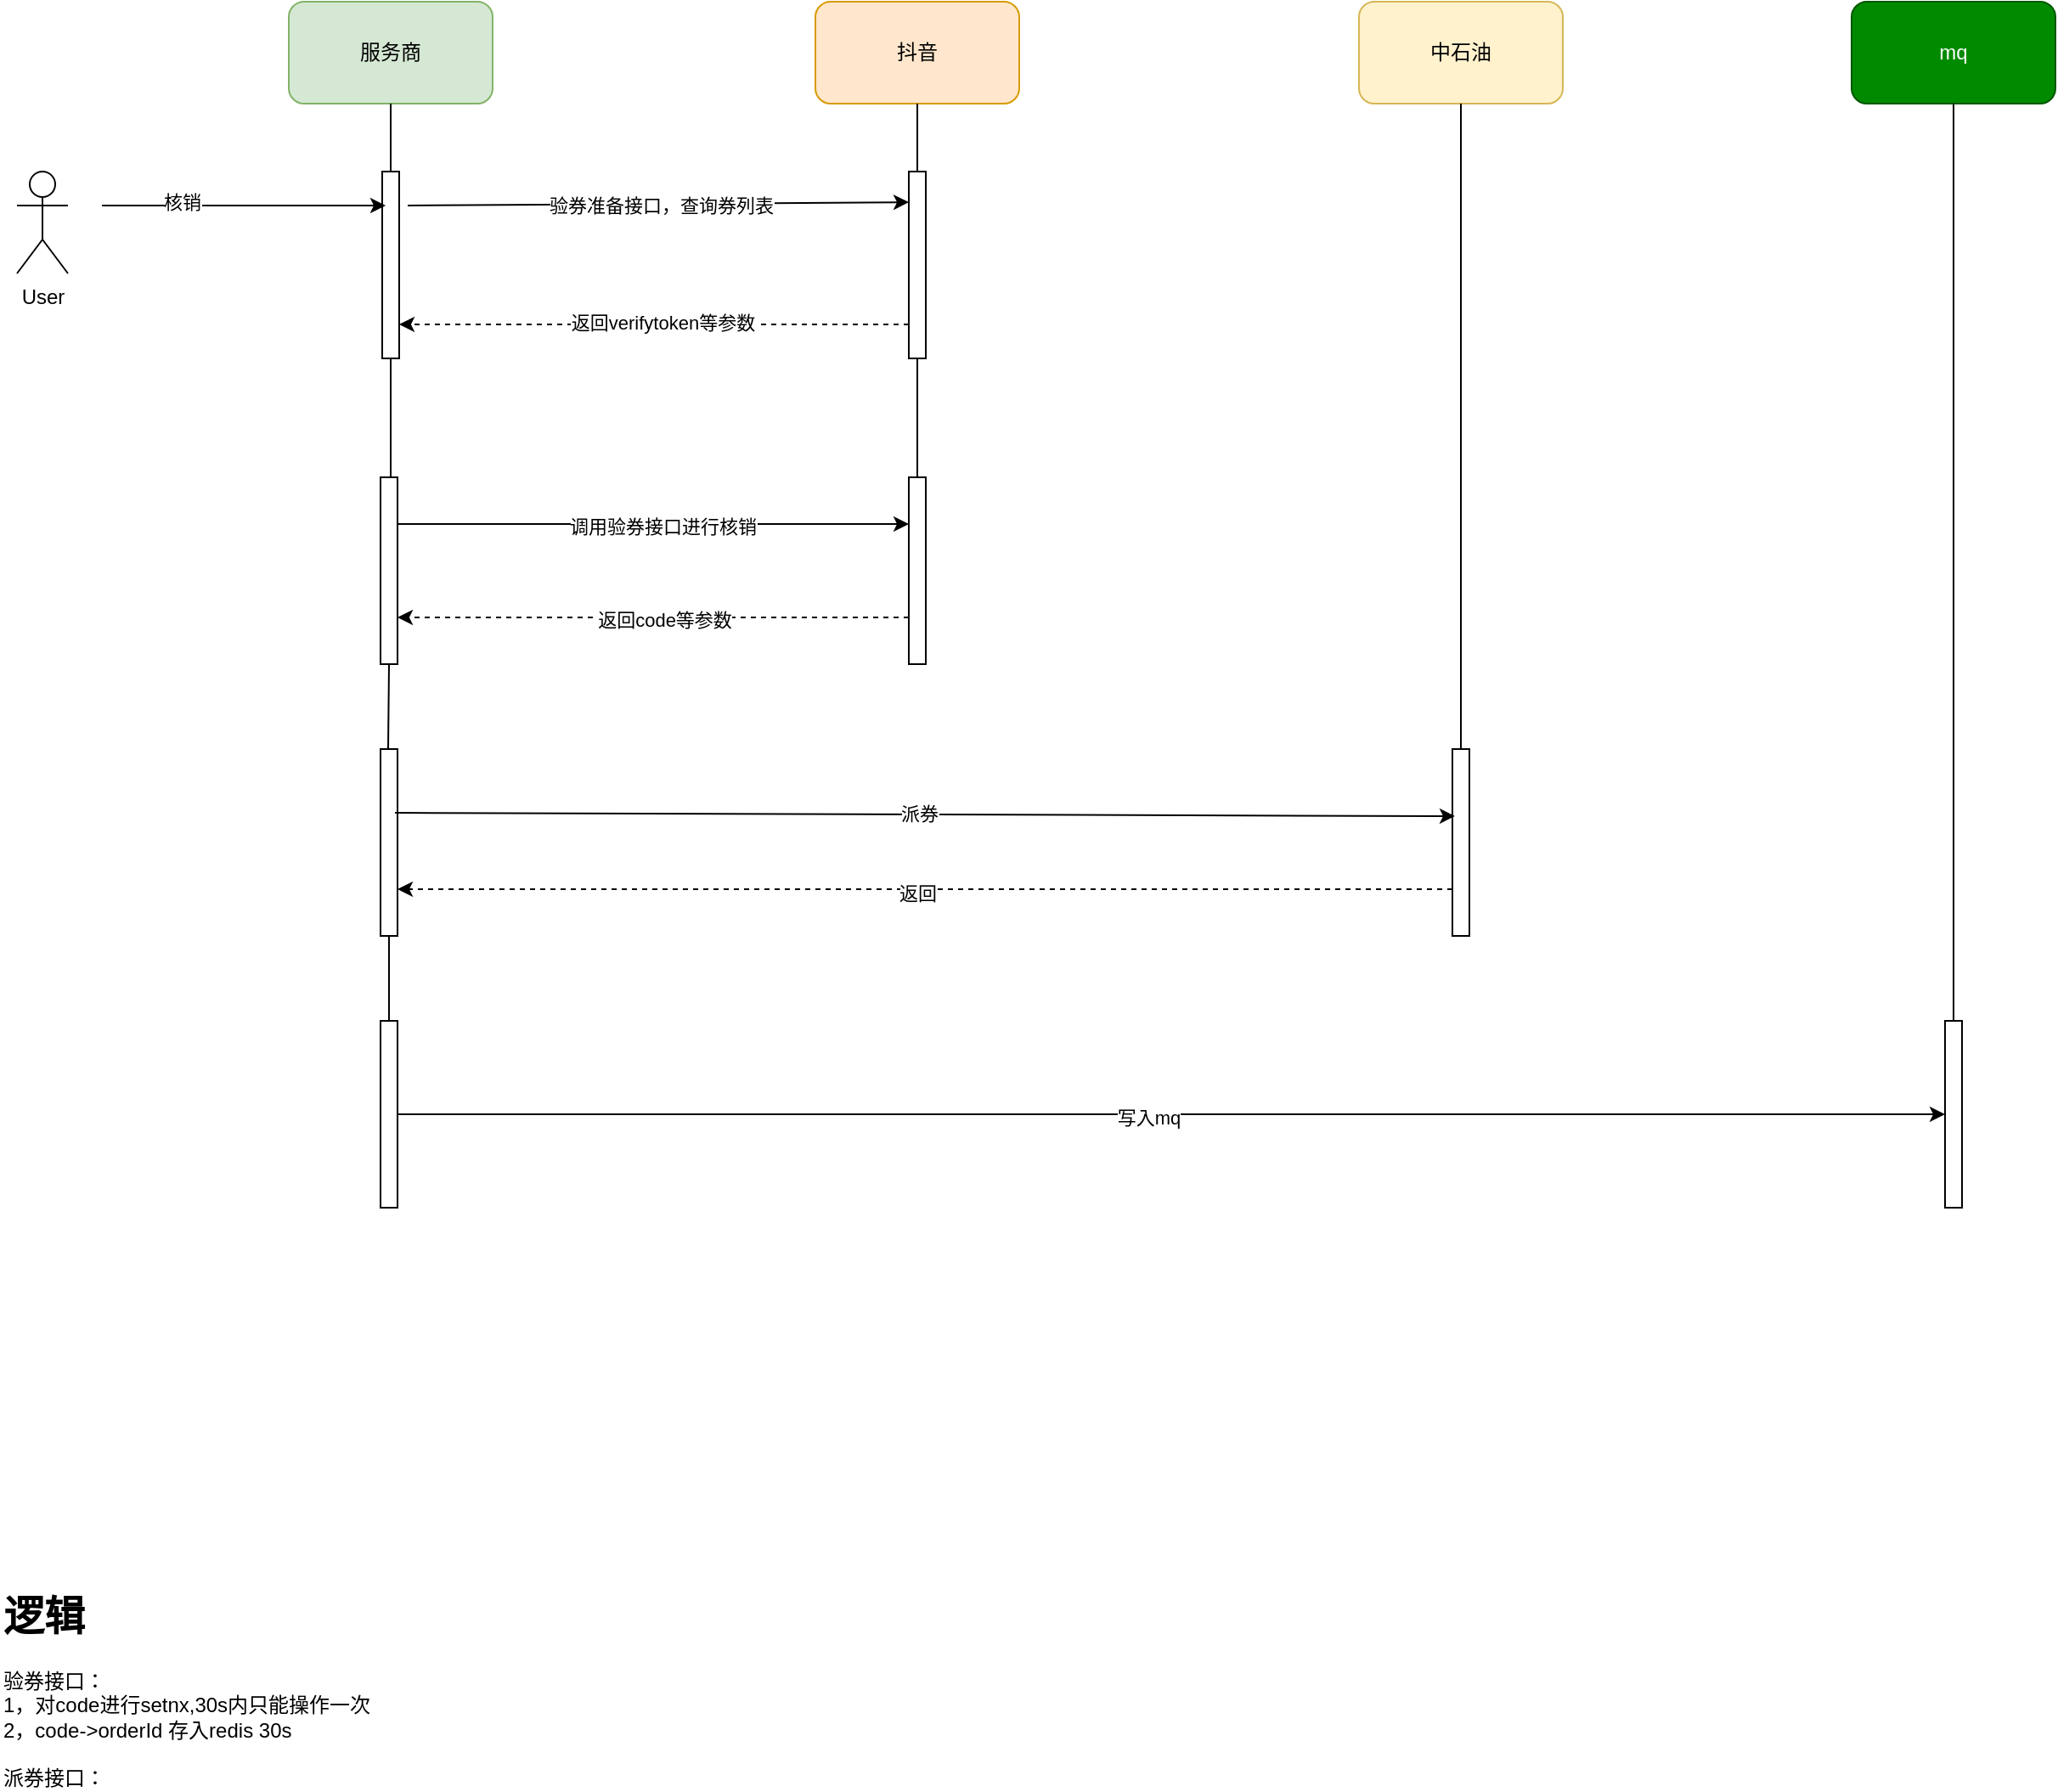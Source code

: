 <mxfile version="24.3.1" type="github">
  <diagram name="第 1 页" id="pve0NRQpCfyvnFZcZqz9">
    <mxGraphModel dx="1420" dy="705" grid="1" gridSize="10" guides="1" tooltips="1" connect="1" arrows="1" fold="1" page="1" pageScale="1" pageWidth="827" pageHeight="1169" background="none" math="0" shadow="0">
      <root>
        <mxCell id="0" />
        <mxCell id="1" parent="0" />
        <mxCell id="o8nqJPVt-zvEMNnkmq4Q-1" value="服务商" style="rounded=1;whiteSpace=wrap;html=1;fillColor=#d5e8d4;strokeColor=#82b366;" parent="1" vertex="1">
          <mxGeometry x="310" width="120" height="60" as="geometry" />
        </mxCell>
        <mxCell id="o8nqJPVt-zvEMNnkmq4Q-2" value="User&lt;div&gt;&lt;br&gt;&lt;/div&gt;" style="shape=umlActor;verticalLabelPosition=bottom;verticalAlign=top;html=1;outlineConnect=0;" parent="1" vertex="1">
          <mxGeometry x="150" y="100" width="30" height="60" as="geometry" />
        </mxCell>
        <mxCell id="o8nqJPVt-zvEMNnkmq4Q-5" value="抖音" style="rounded=1;whiteSpace=wrap;html=1;fillColor=#ffe6cc;strokeColor=#d79b00;" parent="1" vertex="1">
          <mxGeometry x="620" width="120" height="60" as="geometry" />
        </mxCell>
        <mxCell id="o8nqJPVt-zvEMNnkmq4Q-9" value="" style="rounded=0;whiteSpace=wrap;html=1;direction=south;" parent="1" vertex="1">
          <mxGeometry x="365" y="100" width="10" height="110" as="geometry" />
        </mxCell>
        <mxCell id="o8nqJPVt-zvEMNnkmq4Q-11" value="" style="endArrow=none;html=1;rounded=0;entryX=0.5;entryY=1;entryDx=0;entryDy=0;exitX=0;exitY=0.5;exitDx=0;exitDy=0;" parent="1" source="o8nqJPVt-zvEMNnkmq4Q-9" target="o8nqJPVt-zvEMNnkmq4Q-1" edge="1">
          <mxGeometry width="50" height="50" relative="1" as="geometry">
            <mxPoint x="450" y="140" as="sourcePoint" />
            <mxPoint x="500" y="90" as="targetPoint" />
          </mxGeometry>
        </mxCell>
        <mxCell id="o8nqJPVt-zvEMNnkmq4Q-12" value="" style="endArrow=classic;html=1;rounded=0;entryX=0.182;entryY=0.8;entryDx=0;entryDy=0;entryPerimeter=0;" parent="1" target="o8nqJPVt-zvEMNnkmq4Q-9" edge="1">
          <mxGeometry width="50" height="50" relative="1" as="geometry">
            <mxPoint x="200" y="120" as="sourcePoint" />
            <mxPoint x="360" y="120" as="targetPoint" />
          </mxGeometry>
        </mxCell>
        <mxCell id="o8nqJPVt-zvEMNnkmq4Q-14" value="核销" style="edgeLabel;html=1;align=center;verticalAlign=middle;resizable=0;points=[];" parent="o8nqJPVt-zvEMNnkmq4Q-12" vertex="1" connectable="0">
          <mxGeometry x="-0.438" y="2" relative="1" as="geometry">
            <mxPoint as="offset" />
          </mxGeometry>
        </mxCell>
        <mxCell id="o8nqJPVt-zvEMNnkmq4Q-19" value="" style="endArrow=classic;html=1;rounded=0;exitX=0.182;exitY=-0.5;exitDx=0;exitDy=0;exitPerimeter=0;entryX=0.164;entryY=1;entryDx=0;entryDy=0;entryPerimeter=0;" parent="1" source="o8nqJPVt-zvEMNnkmq4Q-9" target="o8nqJPVt-zvEMNnkmq4Q-22" edge="1">
          <mxGeometry width="50" height="50" relative="1" as="geometry">
            <mxPoint x="450" y="140" as="sourcePoint" />
            <mxPoint x="654" y="118.37" as="targetPoint" />
          </mxGeometry>
        </mxCell>
        <mxCell id="o8nqJPVt-zvEMNnkmq4Q-20" value="验券准备接口，查询券列表" style="edgeLabel;html=1;align=center;verticalAlign=middle;resizable=0;points=[];" parent="o8nqJPVt-zvEMNnkmq4Q-19" vertex="1" connectable="0">
          <mxGeometry x="-0.633" relative="1" as="geometry">
            <mxPoint x="95" as="offset" />
          </mxGeometry>
        </mxCell>
        <mxCell id="nJhTN-xELW21ojM_PChQ-7" value="" style="edgeStyle=orthogonalEdgeStyle;rounded=0;orthogonalLoop=1;jettySize=auto;html=1;strokeColor=default;strokeWidth=1;endArrow=none;endFill=0;" parent="1" source="o8nqJPVt-zvEMNnkmq4Q-22" target="nJhTN-xELW21ojM_PChQ-2" edge="1">
          <mxGeometry relative="1" as="geometry" />
        </mxCell>
        <mxCell id="nJhTN-xELW21ojM_PChQ-9" style="edgeStyle=orthogonalEdgeStyle;rounded=0;orthogonalLoop=1;jettySize=auto;html=1;entryX=0.5;entryY=0;entryDx=0;entryDy=0;dashed=1;" parent="1" edge="1">
          <mxGeometry relative="1" as="geometry">
            <mxPoint x="675" y="190" as="sourcePoint" />
            <mxPoint x="375" y="190" as="targetPoint" />
          </mxGeometry>
        </mxCell>
        <mxCell id="nJhTN-xELW21ojM_PChQ-10" value="返回verifytoken等参数" style="edgeLabel;html=1;align=center;verticalAlign=middle;resizable=0;points=[];" parent="nJhTN-xELW21ojM_PChQ-9" vertex="1" connectable="0">
          <mxGeometry x="0.263" y="-1" relative="1" as="geometry">
            <mxPoint x="44" as="offset" />
          </mxGeometry>
        </mxCell>
        <mxCell id="o8nqJPVt-zvEMNnkmq4Q-22" value="" style="rounded=0;whiteSpace=wrap;html=1;direction=south;" parent="1" vertex="1">
          <mxGeometry x="675" y="100" width="10" height="110" as="geometry" />
        </mxCell>
        <mxCell id="nJhTN-xELW21ojM_PChQ-1" value="" style="rounded=0;whiteSpace=wrap;html=1;direction=south;" parent="1" vertex="1">
          <mxGeometry x="364" y="280" width="10" height="110" as="geometry" />
        </mxCell>
        <mxCell id="nJhTN-xELW21ojM_PChQ-2" value="" style="rounded=0;whiteSpace=wrap;html=1;direction=south;" parent="1" vertex="1">
          <mxGeometry x="675" y="280" width="10" height="110" as="geometry" />
        </mxCell>
        <mxCell id="nJhTN-xELW21ojM_PChQ-5" value="" style="endArrow=none;html=1;rounded=0;" parent="1" edge="1">
          <mxGeometry width="50" height="50" relative="1" as="geometry">
            <mxPoint x="370" y="280" as="sourcePoint" />
            <mxPoint x="370" y="210" as="targetPoint" />
          </mxGeometry>
        </mxCell>
        <mxCell id="nJhTN-xELW21ojM_PChQ-20" value="" style="endArrow=classic;html=1;rounded=0;exitX=0.25;exitY=0;exitDx=0;exitDy=0;entryX=0.25;entryY=1;entryDx=0;entryDy=0;" parent="1" source="nJhTN-xELW21ojM_PChQ-1" target="nJhTN-xELW21ojM_PChQ-2" edge="1">
          <mxGeometry width="50" height="50" relative="1" as="geometry">
            <mxPoint x="400" y="250" as="sourcePoint" />
            <mxPoint x="670" y="308" as="targetPoint" />
          </mxGeometry>
        </mxCell>
        <mxCell id="nJhTN-xELW21ojM_PChQ-21" value="调用验券接口进行核销" style="edgeLabel;html=1;align=center;verticalAlign=middle;resizable=0;points=[];" parent="nJhTN-xELW21ojM_PChQ-20" vertex="1" connectable="0">
          <mxGeometry x="0.032" relative="1" as="geometry">
            <mxPoint y="1" as="offset" />
          </mxGeometry>
        </mxCell>
        <mxCell id="nJhTN-xELW21ojM_PChQ-23" value="" style="endArrow=classic;html=1;rounded=0;entryX=0.75;entryY=0;entryDx=0;entryDy=0;exitX=0.75;exitY=1;exitDx=0;exitDy=0;dashed=1;" parent="1" source="nJhTN-xELW21ojM_PChQ-2" target="nJhTN-xELW21ojM_PChQ-1" edge="1">
          <mxGeometry width="50" height="50" relative="1" as="geometry">
            <mxPoint x="400" y="250" as="sourcePoint" />
            <mxPoint x="450" y="200" as="targetPoint" />
          </mxGeometry>
        </mxCell>
        <mxCell id="nJhTN-xELW21ojM_PChQ-24" value="返回code等参数" style="edgeLabel;html=1;align=center;verticalAlign=middle;resizable=0;points=[];" parent="nJhTN-xELW21ojM_PChQ-23" vertex="1" connectable="0">
          <mxGeometry x="0.193" y="1" relative="1" as="geometry">
            <mxPoint x="35" as="offset" />
          </mxGeometry>
        </mxCell>
        <mxCell id="nJhTN-xELW21ojM_PChQ-25" value="中石油" style="rounded=1;whiteSpace=wrap;html=1;fillColor=#fff2cc;strokeColor=#d6b656;" parent="1" vertex="1">
          <mxGeometry x="940" width="120" height="60" as="geometry" />
        </mxCell>
        <mxCell id="nJhTN-xELW21ojM_PChQ-26" value="" style="rounded=0;whiteSpace=wrap;html=1;direction=south;" parent="1" vertex="1">
          <mxGeometry x="364" y="440" width="10" height="110" as="geometry" />
        </mxCell>
        <mxCell id="nJhTN-xELW21ojM_PChQ-27" value="" style="endArrow=none;html=1;rounded=0;" parent="1" edge="1">
          <mxGeometry width="50" height="50" relative="1" as="geometry">
            <mxPoint x="368.5" y="440" as="sourcePoint" />
            <mxPoint x="369" y="390" as="targetPoint" />
          </mxGeometry>
        </mxCell>
        <mxCell id="nJhTN-xELW21ojM_PChQ-28" value="" style="rounded=0;whiteSpace=wrap;html=1;direction=south;" parent="1" vertex="1">
          <mxGeometry x="995" y="440" width="10" height="110" as="geometry" />
        </mxCell>
        <mxCell id="nJhTN-xELW21ojM_PChQ-29" value="" style="edgeStyle=orthogonalEdgeStyle;rounded=0;orthogonalLoop=1;jettySize=auto;html=1;strokeColor=default;strokeWidth=1;endArrow=none;endFill=0;" parent="1" source="o8nqJPVt-zvEMNnkmq4Q-22" target="nJhTN-xELW21ojM_PChQ-2" edge="1">
          <mxGeometry relative="1" as="geometry">
            <mxPoint x="680" y="210" as="sourcePoint" />
            <mxPoint x="680" y="280" as="targetPoint" />
            <Array as="points">
              <mxPoint x="680" y="100" />
              <mxPoint x="680" y="100" />
            </Array>
          </mxGeometry>
        </mxCell>
        <mxCell id="nJhTN-xELW21ojM_PChQ-30" value="" style="edgeStyle=orthogonalEdgeStyle;rounded=0;orthogonalLoop=1;jettySize=auto;html=1;strokeColor=default;strokeWidth=1;endArrow=none;endFill=0;" parent="1" source="o8nqJPVt-zvEMNnkmq4Q-22" target="nJhTN-xELW21ojM_PChQ-2" edge="1">
          <mxGeometry relative="1" as="geometry">
            <mxPoint x="680" y="210" as="sourcePoint" />
            <mxPoint x="680" y="280" as="targetPoint" />
            <Array as="points">
              <mxPoint x="680" y="100" />
              <mxPoint x="680" y="100" />
            </Array>
          </mxGeometry>
        </mxCell>
        <mxCell id="nJhTN-xELW21ojM_PChQ-31" value="" style="edgeStyle=orthogonalEdgeStyle;rounded=0;orthogonalLoop=1;jettySize=auto;html=1;strokeColor=default;strokeWidth=1;endArrow=none;endFill=0;" parent="1" source="o8nqJPVt-zvEMNnkmq4Q-22" target="nJhTN-xELW21ojM_PChQ-2" edge="1">
          <mxGeometry relative="1" as="geometry">
            <mxPoint x="680" y="210" as="sourcePoint" />
            <mxPoint x="680" y="280" as="targetPoint" />
            <Array as="points">
              <mxPoint x="680" y="150" />
            </Array>
          </mxGeometry>
        </mxCell>
        <mxCell id="nJhTN-xELW21ojM_PChQ-32" value="" style="endArrow=none;html=1;rounded=0;entryX=0.5;entryY=1;entryDx=0;entryDy=0;exitX=0;exitY=0.5;exitDx=0;exitDy=0;" parent="1" source="o8nqJPVt-zvEMNnkmq4Q-22" target="o8nqJPVt-zvEMNnkmq4Q-5" edge="1">
          <mxGeometry width="50" height="50" relative="1" as="geometry">
            <mxPoint x="580" y="330" as="sourcePoint" />
            <mxPoint x="630" y="280" as="targetPoint" />
          </mxGeometry>
        </mxCell>
        <mxCell id="nJhTN-xELW21ojM_PChQ-33" value="" style="endArrow=none;html=1;rounded=0;entryX=0.5;entryY=1;entryDx=0;entryDy=0;exitX=0;exitY=0.5;exitDx=0;exitDy=0;" parent="1" source="nJhTN-xELW21ojM_PChQ-28" target="nJhTN-xELW21ojM_PChQ-25" edge="1">
          <mxGeometry width="50" height="50" relative="1" as="geometry">
            <mxPoint x="580" y="330" as="sourcePoint" />
            <mxPoint x="630" y="280" as="targetPoint" />
          </mxGeometry>
        </mxCell>
        <mxCell id="nJhTN-xELW21ojM_PChQ-34" value="" style="endArrow=classic;html=1;rounded=0;entryX=0.359;entryY=0.85;entryDx=0;entryDy=0;entryPerimeter=0;exitX=0.341;exitY=0.15;exitDx=0;exitDy=0;exitPerimeter=0;" parent="1" source="nJhTN-xELW21ojM_PChQ-26" target="nJhTN-xELW21ojM_PChQ-28" edge="1">
          <mxGeometry width="50" height="50" relative="1" as="geometry">
            <mxPoint x="580" y="330" as="sourcePoint" />
            <mxPoint x="630" y="280" as="targetPoint" />
          </mxGeometry>
        </mxCell>
        <mxCell id="nJhTN-xELW21ojM_PChQ-35" value="派券" style="edgeLabel;html=1;align=center;verticalAlign=middle;resizable=0;points=[];" parent="nJhTN-xELW21ojM_PChQ-34" vertex="1" connectable="0">
          <mxGeometry x="-0.179" y="1" relative="1" as="geometry">
            <mxPoint x="52" as="offset" />
          </mxGeometry>
        </mxCell>
        <mxCell id="nJhTN-xELW21ojM_PChQ-37" value="mq" style="rounded=1;whiteSpace=wrap;html=1;fillColor=#008a00;strokeColor=#005700;fontColor=#ffffff;" parent="1" vertex="1">
          <mxGeometry x="1230" width="120" height="60" as="geometry" />
        </mxCell>
        <mxCell id="g20JxxqgTZNWnrFlKe98-1" value="" style="endArrow=classic;html=1;rounded=0;entryX=0.75;entryY=0;entryDx=0;entryDy=0;exitX=0.75;exitY=1;exitDx=0;exitDy=0;dashed=1;" edge="1" parent="1" source="nJhTN-xELW21ojM_PChQ-28" target="nJhTN-xELW21ojM_PChQ-26">
          <mxGeometry width="50" height="50" relative="1" as="geometry">
            <mxPoint x="880" y="390" as="sourcePoint" />
            <mxPoint x="920" y="340" as="targetPoint" />
          </mxGeometry>
        </mxCell>
        <mxCell id="g20JxxqgTZNWnrFlKe98-2" value="返回" style="edgeLabel;html=1;align=center;verticalAlign=middle;resizable=0;points=[];" vertex="1" connectable="0" parent="g20JxxqgTZNWnrFlKe98-1">
          <mxGeometry x="0.158" y="2" relative="1" as="geometry">
            <mxPoint x="44" as="offset" />
          </mxGeometry>
        </mxCell>
        <mxCell id="g20JxxqgTZNWnrFlKe98-6" style="edgeStyle=orthogonalEdgeStyle;rounded=0;orthogonalLoop=1;jettySize=auto;html=1;entryX=0.5;entryY=1;entryDx=0;entryDy=0;" edge="1" parent="1" source="g20JxxqgTZNWnrFlKe98-3" target="g20JxxqgTZNWnrFlKe98-4">
          <mxGeometry relative="1" as="geometry" />
        </mxCell>
        <mxCell id="g20JxxqgTZNWnrFlKe98-7" value="写入mq" style="edgeLabel;html=1;align=center;verticalAlign=middle;resizable=0;points=[];" vertex="1" connectable="0" parent="g20JxxqgTZNWnrFlKe98-6">
          <mxGeometry x="-0.031" y="-2" relative="1" as="geometry">
            <mxPoint as="offset" />
          </mxGeometry>
        </mxCell>
        <mxCell id="g20JxxqgTZNWnrFlKe98-3" value="" style="rounded=0;whiteSpace=wrap;html=1;direction=south;" vertex="1" parent="1">
          <mxGeometry x="364" y="600" width="10" height="110" as="geometry" />
        </mxCell>
        <mxCell id="g20JxxqgTZNWnrFlKe98-4" value="" style="rounded=0;whiteSpace=wrap;html=1;direction=south;" vertex="1" parent="1">
          <mxGeometry x="1285" y="600" width="10" height="110" as="geometry" />
        </mxCell>
        <mxCell id="g20JxxqgTZNWnrFlKe98-5" value="" style="endArrow=none;html=1;rounded=0;entryX=0.5;entryY=1;entryDx=0;entryDy=0;exitX=0;exitY=0.5;exitDx=0;exitDy=0;" edge="1" parent="1" source="g20JxxqgTZNWnrFlKe98-4" target="nJhTN-xELW21ojM_PChQ-37">
          <mxGeometry width="50" height="50" relative="1" as="geometry">
            <mxPoint x="760" y="420" as="sourcePoint" />
            <mxPoint x="810" y="370" as="targetPoint" />
          </mxGeometry>
        </mxCell>
        <mxCell id="g20JxxqgTZNWnrFlKe98-8" value="" style="endArrow=none;html=1;rounded=0;exitX=1;exitY=0.5;exitDx=0;exitDy=0;entryX=0;entryY=0.5;entryDx=0;entryDy=0;" edge="1" parent="1" source="nJhTN-xELW21ojM_PChQ-26" target="g20JxxqgTZNWnrFlKe98-3">
          <mxGeometry width="50" height="50" relative="1" as="geometry">
            <mxPoint x="760" y="420" as="sourcePoint" />
            <mxPoint x="810" y="370" as="targetPoint" />
          </mxGeometry>
        </mxCell>
        <mxCell id="g20JxxqgTZNWnrFlKe98-9" value="&lt;h1 style=&quot;margin-top: 0px;&quot;&gt;逻辑&lt;/h1&gt;&lt;div&gt;验券接口：&lt;/div&gt;&lt;div&gt;1，对code进行setnx,30s内只能操作一次&lt;/div&gt;&lt;div&gt;2，code-&amp;gt;orderId 存入redis 30s&lt;/div&gt;&lt;div&gt;&lt;br&gt;&lt;/div&gt;&lt;div&gt;派券接口：&lt;/div&gt;&lt;div&gt;1，根据code参数获取orderId&lt;/div&gt;" style="text;html=1;whiteSpace=wrap;overflow=hidden;rounded=0;" vertex="1" parent="1">
          <mxGeometry x="140" y="930" width="310" height="120" as="geometry" />
        </mxCell>
      </root>
    </mxGraphModel>
  </diagram>
</mxfile>
